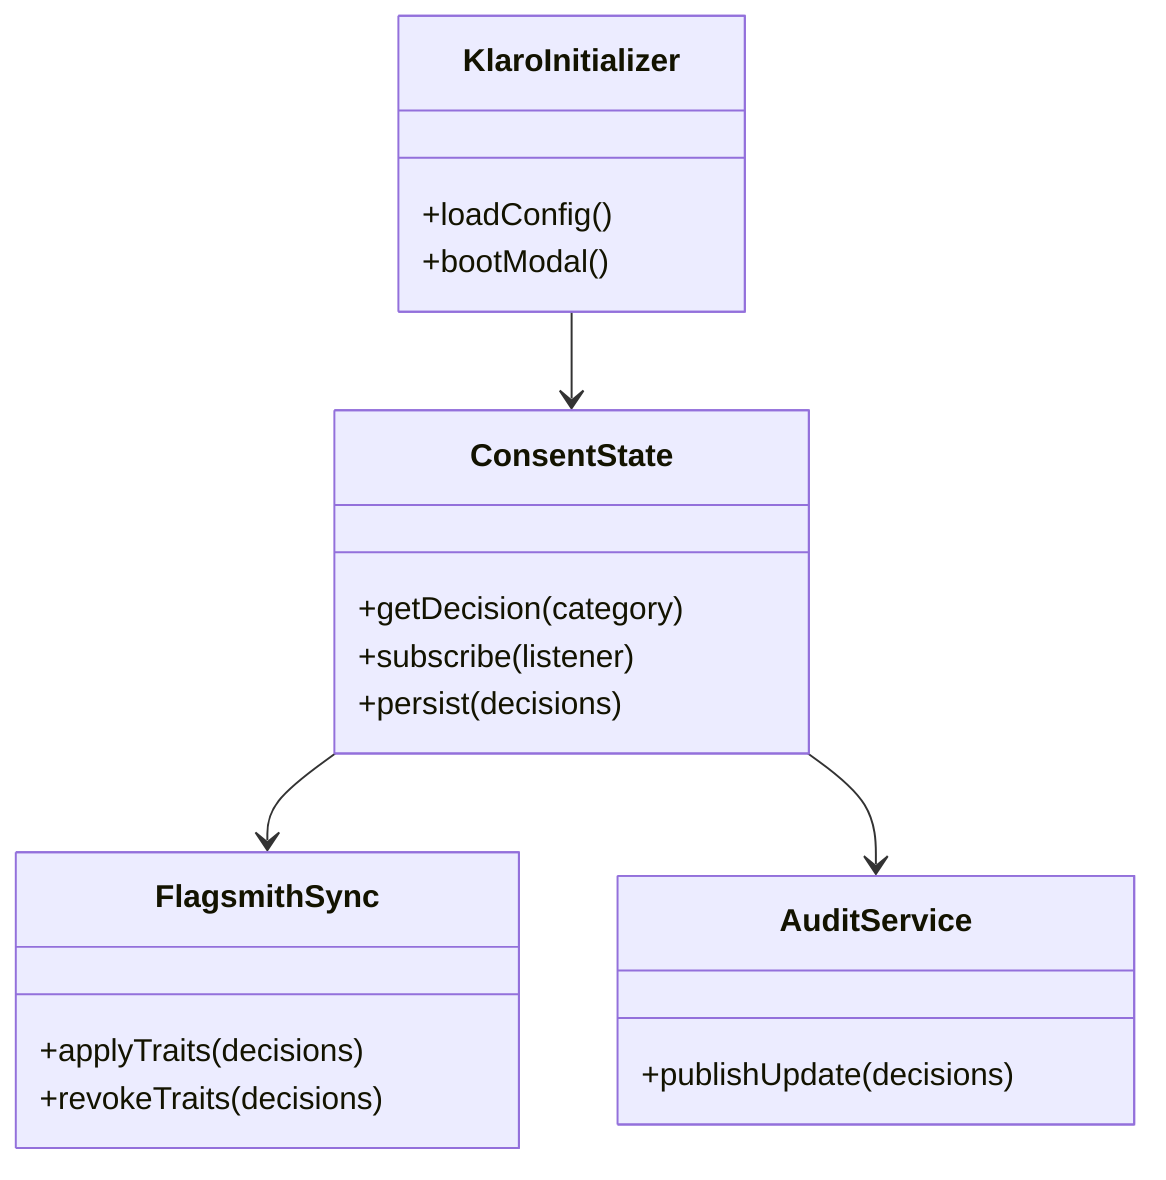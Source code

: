 classDiagram
    class KlaroInitializer {
        +loadConfig()
        +bootModal()
    }
    class ConsentState {
        +getDecision(category)
        +subscribe(listener)
        +persist(decisions)
    }
    class FlagsmithSync {
        +applyTraits(decisions)
        +revokeTraits(decisions)
    }
    class AuditService {
        +publishUpdate(decisions)
    }
    KlaroInitializer --> ConsentState
    ConsentState --> FlagsmithSync
    ConsentState --> AuditService